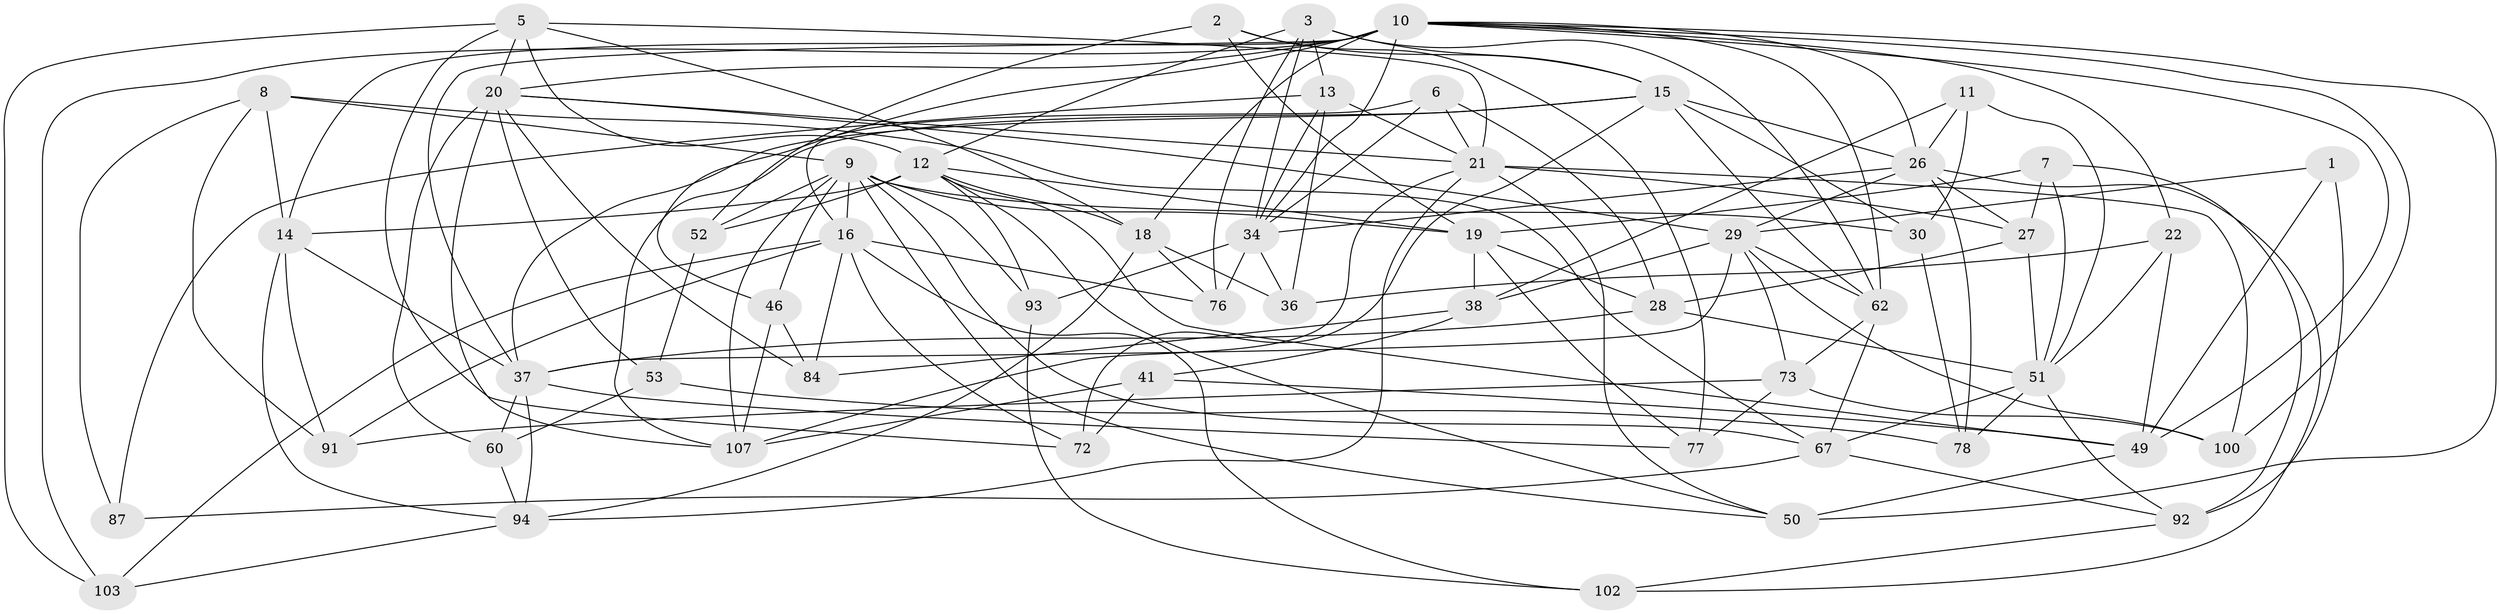 // original degree distribution, {4: 1.0}
// Generated by graph-tools (version 1.1) at 2025/16/03/09/25 04:16:31]
// undirected, 54 vertices, 150 edges
graph export_dot {
graph [start="1"]
  node [color=gray90,style=filled];
  1;
  2;
  3 [super="+4"];
  5 [super="+54"];
  6;
  7;
  8 [super="+86"];
  9 [super="+69+57"];
  10 [super="+47+25"];
  11;
  12 [super="+24+23+17"];
  13 [super="+58"];
  14 [super="+82+70"];
  15 [super="+66+35"];
  16 [super="+31+55"];
  18 [super="+89"];
  19 [super="+40+98"];
  20 [super="+42"];
  21 [super="+48+44"];
  22;
  26 [super="+105+56"];
  27 [super="+83"];
  28 [super="+68"];
  29 [super="+33+32+59"];
  30;
  34 [super="+43"];
  36;
  37 [super="+74+71"];
  38 [super="+39"];
  41;
  46;
  49 [super="+79"];
  50 [super="+75"];
  51 [super="+61+65"];
  52;
  53;
  60;
  62 [super="+64"];
  67 [super="+99"];
  72;
  73 [super="+85"];
  76;
  77;
  78;
  84;
  87;
  91;
  92 [super="+95"];
  93;
  94 [super="+97"];
  100;
  102;
  103;
  107 [super="+108"];
  1 -- 49;
  1 -- 92 [weight=2];
  1 -- 29;
  2 -- 52;
  2 -- 77;
  2 -- 19;
  2 -- 15;
  3 -- 76;
  3 -- 13;
  3 -- 15;
  3 -- 34;
  3 -- 12;
  3 -- 62;
  5 -- 72;
  5 -- 12;
  5 -- 18;
  5 -- 21;
  5 -- 20;
  5 -- 103;
  6 -- 28;
  6 -- 16;
  6 -- 21;
  6 -- 34;
  7 -- 92;
  7 -- 19;
  7 -- 27;
  7 -- 51;
  8 -- 14 [weight=2];
  8 -- 91;
  8 -- 87;
  8 -- 9;
  8 -- 67;
  9 -- 52;
  9 -- 107;
  9 -- 16;
  9 -- 19;
  9 -- 67;
  9 -- 30;
  9 -- 93;
  9 -- 46;
  9 -- 50;
  10 -- 100;
  10 -- 103;
  10 -- 37;
  10 -- 14;
  10 -- 46;
  10 -- 18;
  10 -- 50 [weight=2];
  10 -- 20;
  10 -- 22;
  10 -- 26;
  10 -- 62;
  10 -- 49;
  10 -- 34;
  11 -- 30;
  11 -- 51;
  11 -- 26;
  11 -- 38;
  12 -- 93;
  12 -- 14 [weight=2];
  12 -- 18;
  12 -- 52;
  12 -- 50;
  12 -- 19;
  12 -- 49;
  13 -- 87 [weight=2];
  13 -- 36;
  13 -- 21;
  13 -- 34;
  14 -- 91;
  14 -- 37;
  14 -- 94;
  15 -- 72;
  15 -- 62;
  15 -- 107;
  15 -- 37;
  15 -- 26;
  15 -- 30;
  16 -- 102;
  16 -- 76;
  16 -- 103;
  16 -- 91;
  16 -- 72;
  16 -- 84;
  18 -- 76;
  18 -- 36;
  18 -- 94;
  19 -- 38;
  19 -- 28 [weight=2];
  19 -- 77;
  20 -- 29;
  20 -- 84;
  20 -- 53;
  20 -- 107;
  20 -- 60;
  20 -- 21;
  21 -- 107;
  21 -- 100;
  21 -- 94;
  21 -- 27 [weight=2];
  21 -- 50;
  22 -- 36;
  22 -- 51;
  22 -- 49;
  26 -- 27;
  26 -- 102;
  26 -- 78;
  26 -- 34;
  26 -- 29;
  27 -- 28;
  27 -- 51;
  28 -- 37;
  28 -- 51;
  29 -- 62;
  29 -- 100;
  29 -- 73 [weight=2];
  29 -- 37;
  29 -- 38 [weight=2];
  30 -- 78;
  34 -- 93;
  34 -- 36;
  34 -- 76;
  37 -- 60;
  37 -- 77;
  37 -- 94;
  38 -- 41;
  38 -- 84;
  41 -- 72;
  41 -- 49;
  41 -- 107;
  46 -- 84;
  46 -- 107;
  49 -- 50;
  51 -- 78;
  51 -- 92;
  51 -- 67;
  52 -- 53;
  53 -- 60;
  53 -- 78;
  60 -- 94;
  62 -- 73;
  62 -- 67;
  67 -- 87;
  67 -- 92;
  73 -- 91;
  73 -- 100;
  73 -- 77;
  92 -- 102;
  93 -- 102;
  94 -- 103;
}
